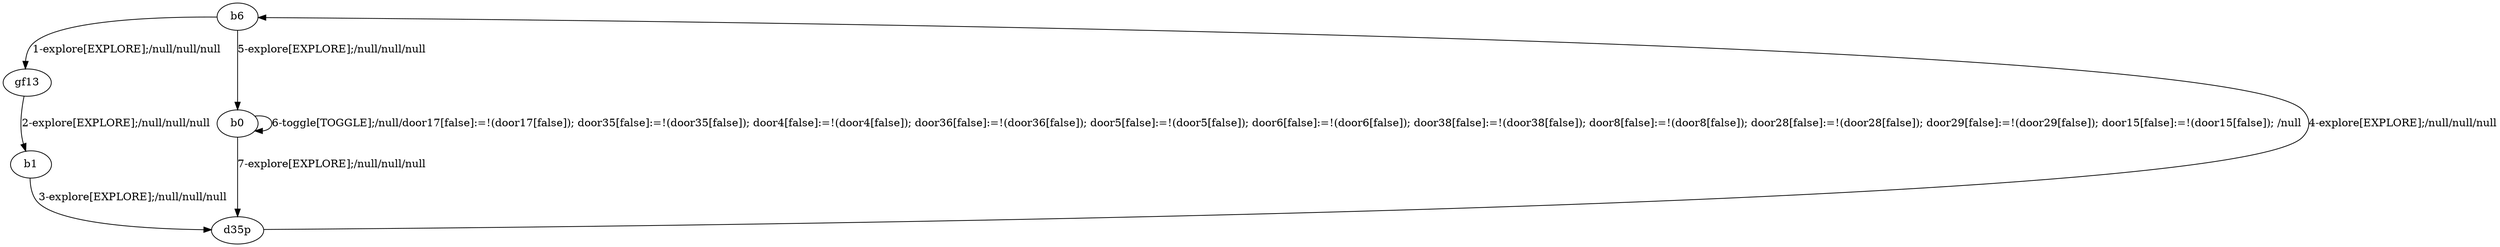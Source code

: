 # Total number of goals covered by this test: 2
# gf13 --> b1
# b1 --> d35p

digraph g {
"b6" -> "gf13" [label = "1-explore[EXPLORE];/null/null/null"];
"gf13" -> "b1" [label = "2-explore[EXPLORE];/null/null/null"];
"b1" -> "d35p" [label = "3-explore[EXPLORE];/null/null/null"];
"d35p" -> "b6" [label = "4-explore[EXPLORE];/null/null/null"];
"b6" -> "b0" [label = "5-explore[EXPLORE];/null/null/null"];
"b0" -> "b0" [label = "6-toggle[TOGGLE];/null/door17[false]:=!(door17[false]); door35[false]:=!(door35[false]); door4[false]:=!(door4[false]); door36[false]:=!(door36[false]); door5[false]:=!(door5[false]); door6[false]:=!(door6[false]); door38[false]:=!(door38[false]); door8[false]:=!(door8[false]); door28[false]:=!(door28[false]); door29[false]:=!(door29[false]); door15[false]:=!(door15[false]); /null"];
"b0" -> "d35p" [label = "7-explore[EXPLORE];/null/null/null"];
}